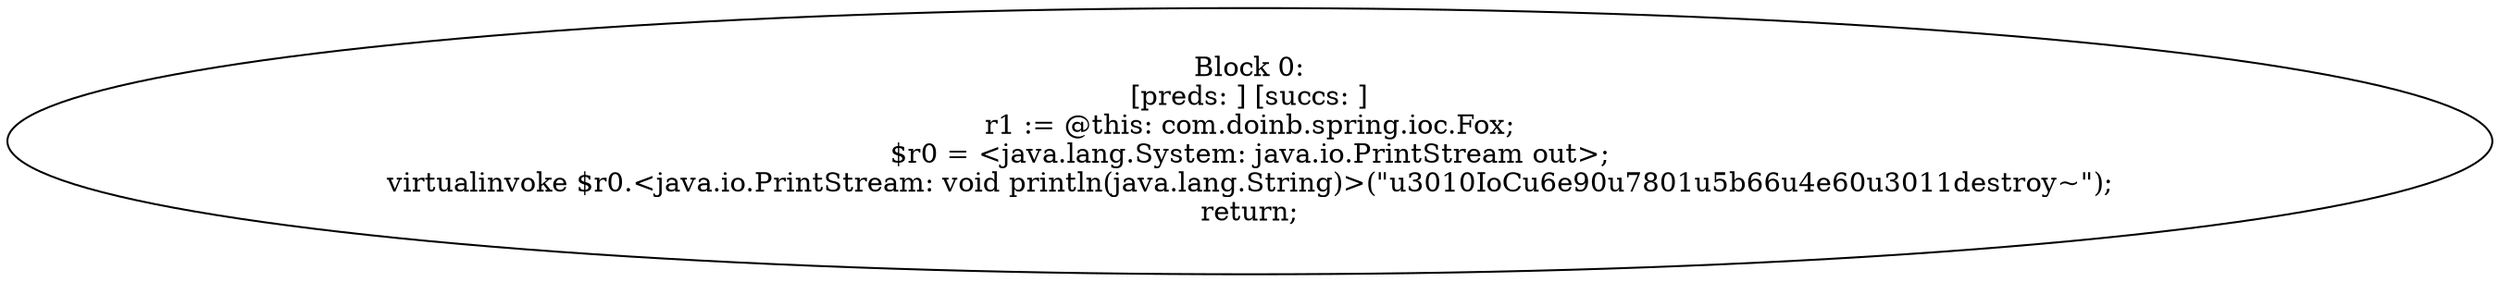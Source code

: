 digraph "unitGraph" {
    "Block 0:
[preds: ] [succs: ]
r1 := @this: com.doinb.spring.ioc.Fox;
$r0 = <java.lang.System: java.io.PrintStream out>;
virtualinvoke $r0.<java.io.PrintStream: void println(java.lang.String)>(\"\u3010IoC\u6e90\u7801\u5b66\u4e60\u3011destroy~\");
return;
"
}
